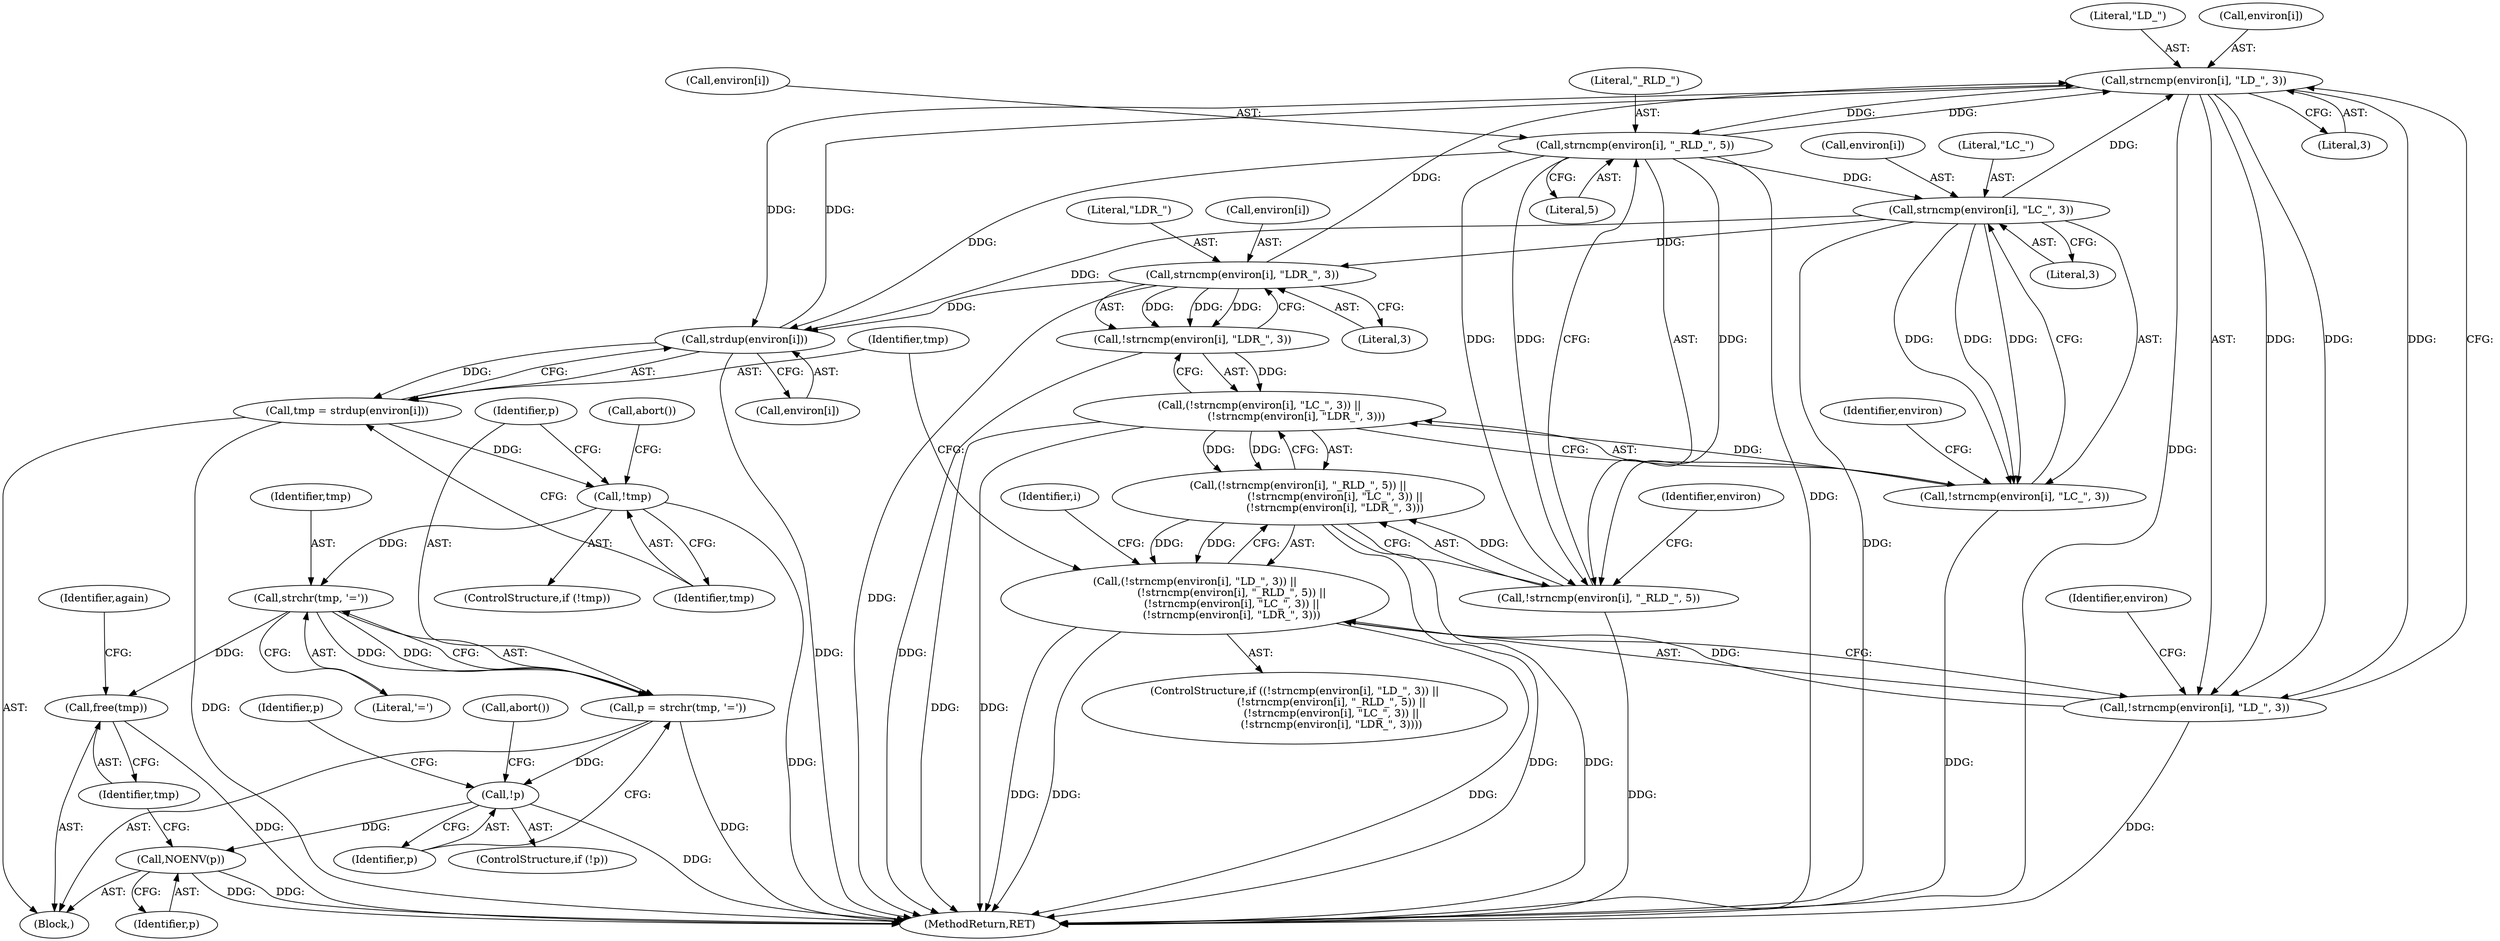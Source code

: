 digraph "0_enlightment_666df815cd86a50343859bce36c5cf968c5f38b0@array" {
"1000523" [label="(Call,strncmp(environ[i], \"LD_\", 3))"];
"1000539" [label="(Call,strncmp(environ[i], \"LC_\", 3))"];
"1000531" [label="(Call,strncmp(environ[i], \"_RLD_\", 5))"];
"1000523" [label="(Call,strncmp(environ[i], \"LD_\", 3))"];
"1000555" [label="(Call,strdup(environ[i]))"];
"1000546" [label="(Call,strncmp(environ[i], \"LDR_\", 3))"];
"1000522" [label="(Call,!strncmp(environ[i], \"LD_\", 3))"];
"1000521" [label="(Call,(!strncmp(environ[i], \"LD_\", 3)) ||\n                      (!strncmp(environ[i], \"_RLD_\", 5)) ||\n                      (!strncmp(environ[i], \"LC_\", 3)) ||\n                      (!strncmp(environ[i], \"LDR_\", 3)))"];
"1000553" [label="(Call,tmp = strdup(environ[i]))"];
"1000560" [label="(Call,!tmp)"];
"1000565" [label="(Call,strchr(tmp, '='))"];
"1000563" [label="(Call,p = strchr(tmp, '='))"];
"1000569" [label="(Call,!p)"];
"1000576" [label="(Call,NOENV(p))"];
"1000578" [label="(Call,free(tmp))"];
"1000530" [label="(Call,!strncmp(environ[i], \"_RLD_\", 5))"];
"1000529" [label="(Call,(!strncmp(environ[i], \"_RLD_\", 5)) ||\n                      (!strncmp(environ[i], \"LC_\", 3)) ||\n                      (!strncmp(environ[i], \"LDR_\", 3)))"];
"1000538" [label="(Call,!strncmp(environ[i], \"LC_\", 3))"];
"1000537" [label="(Call,(!strncmp(environ[i], \"LC_\", 3)) ||\n                      (!strncmp(environ[i], \"LDR_\", 3)))"];
"1000545" [label="(Call,!strncmp(environ[i], \"LDR_\", 3))"];
"1000531" [label="(Call,strncmp(environ[i], \"_RLD_\", 5))"];
"1000578" [label="(Call,free(tmp))"];
"1000555" [label="(Call,strdup(environ[i]))"];
"1000563" [label="(Call,p = strchr(tmp, '='))"];
"1000565" [label="(Call,strchr(tmp, '='))"];
"1000566" [label="(Identifier,tmp)"];
"1000554" [label="(Identifier,tmp)"];
"1000553" [label="(Call,tmp = strdup(environ[i]))"];
"1000537" [label="(Call,(!strncmp(environ[i], \"LC_\", 3)) ||\n                      (!strncmp(environ[i], \"LDR_\", 3)))"];
"1000570" [label="(Identifier,p)"];
"1000545" [label="(Call,!strncmp(environ[i], \"LDR_\", 3))"];
"1000539" [label="(Call,strncmp(environ[i], \"LC_\", 3))"];
"1000528" [label="(Literal,3)"];
"1000559" [label="(ControlStructure,if (!tmp))"];
"1000538" [label="(Call,!strncmp(environ[i], \"LC_\", 3))"];
"1000520" [label="(ControlStructure,if ((!strncmp(environ[i], \"LD_\", 3)) ||\n                      (!strncmp(environ[i], \"_RLD_\", 5)) ||\n                      (!strncmp(environ[i], \"LC_\", 3)) ||\n                      (!strncmp(environ[i], \"LDR_\", 3))))"];
"1000552" [label="(Block,)"];
"1000579" [label="(Identifier,tmp)"];
"1000527" [label="(Literal,\"LD_\")"];
"1000571" [label="(Call,abort())"];
"1000541" [label="(Identifier,environ)"];
"1000577" [label="(Identifier,p)"];
"1000522" [label="(Call,!strncmp(environ[i], \"LD_\", 3))"];
"1000546" [label="(Call,strncmp(environ[i], \"LDR_\", 3))"];
"1000530" [label="(Call,!strncmp(environ[i], \"_RLD_\", 5))"];
"1000523" [label="(Call,strncmp(environ[i], \"LD_\", 3))"];
"1000532" [label="(Call,environ[i])"];
"1000564" [label="(Identifier,p)"];
"1000574" [label="(Identifier,p)"];
"1000547" [label="(Call,environ[i])"];
"1000567" [label="(Literal,'=')"];
"1000730" [label="(MethodReturn,RET)"];
"1000540" [label="(Call,environ[i])"];
"1000561" [label="(Identifier,tmp)"];
"1000560" [label="(Call,!tmp)"];
"1000524" [label="(Call,environ[i])"];
"1000562" [label="(Call,abort())"];
"1000544" [label="(Literal,3)"];
"1000535" [label="(Literal,\"_RLD_\")"];
"1000521" [label="(Call,(!strncmp(environ[i], \"LD_\", 3)) ||\n                      (!strncmp(environ[i], \"_RLD_\", 5)) ||\n                      (!strncmp(environ[i], \"LC_\", 3)) ||\n                      (!strncmp(environ[i], \"LDR_\", 3)))"];
"1000568" [label="(ControlStructure,if (!p))"];
"1000576" [label="(Call,NOENV(p))"];
"1000548" [label="(Identifier,environ)"];
"1000551" [label="(Literal,3)"];
"1000536" [label="(Literal,5)"];
"1000543" [label="(Literal,\"LC_\")"];
"1000550" [label="(Literal,\"LDR_\")"];
"1000569" [label="(Call,!p)"];
"1000529" [label="(Call,(!strncmp(environ[i], \"_RLD_\", 5)) ||\n                      (!strncmp(environ[i], \"LC_\", 3)) ||\n                      (!strncmp(environ[i], \"LDR_\", 3)))"];
"1000533" [label="(Identifier,environ)"];
"1000556" [label="(Call,environ[i])"];
"1000518" [label="(Identifier,i)"];
"1000581" [label="(Identifier,again)"];
"1000523" -> "1000522"  [label="AST: "];
"1000523" -> "1000528"  [label="CFG: "];
"1000524" -> "1000523"  [label="AST: "];
"1000527" -> "1000523"  [label="AST: "];
"1000528" -> "1000523"  [label="AST: "];
"1000522" -> "1000523"  [label="CFG: "];
"1000523" -> "1000730"  [label="DDG: "];
"1000523" -> "1000522"  [label="DDG: "];
"1000523" -> "1000522"  [label="DDG: "];
"1000523" -> "1000522"  [label="DDG: "];
"1000539" -> "1000523"  [label="DDG: "];
"1000555" -> "1000523"  [label="DDG: "];
"1000546" -> "1000523"  [label="DDG: "];
"1000531" -> "1000523"  [label="DDG: "];
"1000523" -> "1000531"  [label="DDG: "];
"1000523" -> "1000555"  [label="DDG: "];
"1000539" -> "1000538"  [label="AST: "];
"1000539" -> "1000544"  [label="CFG: "];
"1000540" -> "1000539"  [label="AST: "];
"1000543" -> "1000539"  [label="AST: "];
"1000544" -> "1000539"  [label="AST: "];
"1000538" -> "1000539"  [label="CFG: "];
"1000539" -> "1000730"  [label="DDG: "];
"1000539" -> "1000538"  [label="DDG: "];
"1000539" -> "1000538"  [label="DDG: "];
"1000539" -> "1000538"  [label="DDG: "];
"1000531" -> "1000539"  [label="DDG: "];
"1000539" -> "1000546"  [label="DDG: "];
"1000539" -> "1000555"  [label="DDG: "];
"1000531" -> "1000530"  [label="AST: "];
"1000531" -> "1000536"  [label="CFG: "];
"1000532" -> "1000531"  [label="AST: "];
"1000535" -> "1000531"  [label="AST: "];
"1000536" -> "1000531"  [label="AST: "];
"1000530" -> "1000531"  [label="CFG: "];
"1000531" -> "1000730"  [label="DDG: "];
"1000531" -> "1000530"  [label="DDG: "];
"1000531" -> "1000530"  [label="DDG: "];
"1000531" -> "1000530"  [label="DDG: "];
"1000531" -> "1000555"  [label="DDG: "];
"1000555" -> "1000553"  [label="AST: "];
"1000555" -> "1000556"  [label="CFG: "];
"1000556" -> "1000555"  [label="AST: "];
"1000553" -> "1000555"  [label="CFG: "];
"1000555" -> "1000730"  [label="DDG: "];
"1000555" -> "1000553"  [label="DDG: "];
"1000546" -> "1000555"  [label="DDG: "];
"1000546" -> "1000545"  [label="AST: "];
"1000546" -> "1000551"  [label="CFG: "];
"1000547" -> "1000546"  [label="AST: "];
"1000550" -> "1000546"  [label="AST: "];
"1000551" -> "1000546"  [label="AST: "];
"1000545" -> "1000546"  [label="CFG: "];
"1000546" -> "1000730"  [label="DDG: "];
"1000546" -> "1000545"  [label="DDG: "];
"1000546" -> "1000545"  [label="DDG: "];
"1000546" -> "1000545"  [label="DDG: "];
"1000522" -> "1000521"  [label="AST: "];
"1000533" -> "1000522"  [label="CFG: "];
"1000521" -> "1000522"  [label="CFG: "];
"1000522" -> "1000730"  [label="DDG: "];
"1000522" -> "1000521"  [label="DDG: "];
"1000521" -> "1000520"  [label="AST: "];
"1000521" -> "1000529"  [label="CFG: "];
"1000529" -> "1000521"  [label="AST: "];
"1000554" -> "1000521"  [label="CFG: "];
"1000518" -> "1000521"  [label="CFG: "];
"1000521" -> "1000730"  [label="DDG: "];
"1000521" -> "1000730"  [label="DDG: "];
"1000521" -> "1000730"  [label="DDG: "];
"1000529" -> "1000521"  [label="DDG: "];
"1000529" -> "1000521"  [label="DDG: "];
"1000553" -> "1000552"  [label="AST: "];
"1000554" -> "1000553"  [label="AST: "];
"1000561" -> "1000553"  [label="CFG: "];
"1000553" -> "1000730"  [label="DDG: "];
"1000553" -> "1000560"  [label="DDG: "];
"1000560" -> "1000559"  [label="AST: "];
"1000560" -> "1000561"  [label="CFG: "];
"1000561" -> "1000560"  [label="AST: "];
"1000562" -> "1000560"  [label="CFG: "];
"1000564" -> "1000560"  [label="CFG: "];
"1000560" -> "1000730"  [label="DDG: "];
"1000560" -> "1000565"  [label="DDG: "];
"1000565" -> "1000563"  [label="AST: "];
"1000565" -> "1000567"  [label="CFG: "];
"1000566" -> "1000565"  [label="AST: "];
"1000567" -> "1000565"  [label="AST: "];
"1000563" -> "1000565"  [label="CFG: "];
"1000565" -> "1000563"  [label="DDG: "];
"1000565" -> "1000563"  [label="DDG: "];
"1000565" -> "1000578"  [label="DDG: "];
"1000563" -> "1000552"  [label="AST: "];
"1000564" -> "1000563"  [label="AST: "];
"1000570" -> "1000563"  [label="CFG: "];
"1000563" -> "1000730"  [label="DDG: "];
"1000563" -> "1000569"  [label="DDG: "];
"1000569" -> "1000568"  [label="AST: "];
"1000569" -> "1000570"  [label="CFG: "];
"1000570" -> "1000569"  [label="AST: "];
"1000571" -> "1000569"  [label="CFG: "];
"1000574" -> "1000569"  [label="CFG: "];
"1000569" -> "1000730"  [label="DDG: "];
"1000569" -> "1000576"  [label="DDG: "];
"1000576" -> "1000552"  [label="AST: "];
"1000576" -> "1000577"  [label="CFG: "];
"1000577" -> "1000576"  [label="AST: "];
"1000579" -> "1000576"  [label="CFG: "];
"1000576" -> "1000730"  [label="DDG: "];
"1000576" -> "1000730"  [label="DDG: "];
"1000578" -> "1000552"  [label="AST: "];
"1000578" -> "1000579"  [label="CFG: "];
"1000579" -> "1000578"  [label="AST: "];
"1000581" -> "1000578"  [label="CFG: "];
"1000578" -> "1000730"  [label="DDG: "];
"1000530" -> "1000529"  [label="AST: "];
"1000541" -> "1000530"  [label="CFG: "];
"1000529" -> "1000530"  [label="CFG: "];
"1000530" -> "1000730"  [label="DDG: "];
"1000530" -> "1000529"  [label="DDG: "];
"1000529" -> "1000537"  [label="CFG: "];
"1000537" -> "1000529"  [label="AST: "];
"1000529" -> "1000730"  [label="DDG: "];
"1000529" -> "1000730"  [label="DDG: "];
"1000537" -> "1000529"  [label="DDG: "];
"1000537" -> "1000529"  [label="DDG: "];
"1000538" -> "1000537"  [label="AST: "];
"1000548" -> "1000538"  [label="CFG: "];
"1000537" -> "1000538"  [label="CFG: "];
"1000538" -> "1000730"  [label="DDG: "];
"1000538" -> "1000537"  [label="DDG: "];
"1000537" -> "1000545"  [label="CFG: "];
"1000545" -> "1000537"  [label="AST: "];
"1000537" -> "1000730"  [label="DDG: "];
"1000537" -> "1000730"  [label="DDG: "];
"1000545" -> "1000537"  [label="DDG: "];
"1000545" -> "1000730"  [label="DDG: "];
}
